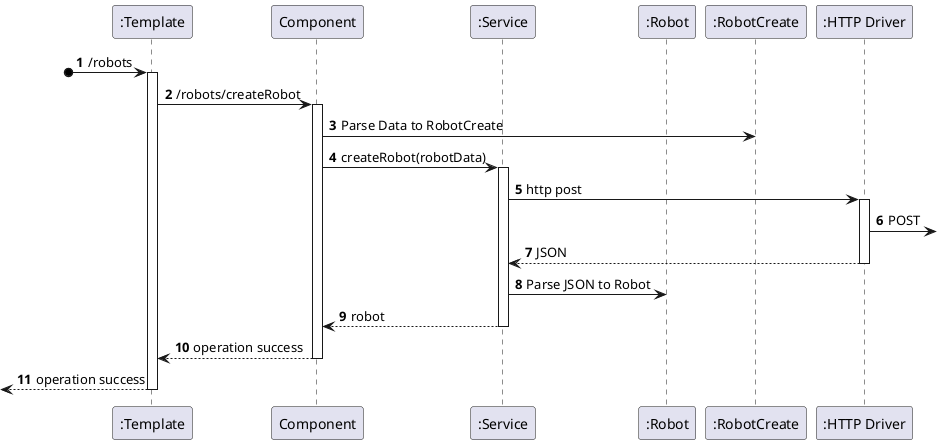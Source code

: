 @startuml

autonumber


participant ":Template" as Template
participant Component as Component
participant ":Service" as Service
participant ":Robot" as Model
participant ":RobotCreate" as Model2
participant ":HTTP Driver" as HTTP

?o->Template: /robots
activate Template

Template -> Component: /robots/createRobot
activate Component

Component -> Model2: Parse Data to RobotCreate

Component -> Service: createRobot(robotData)
activate Service

Service -> HTTP: http post
activate HTTP
HTTP -> : POST
HTTP --> Service: JSON
deactivate HTTP

Service -> Model: Parse JSON to Robot

Service --> Component: robot
deactivate Service

Component --> Template: operation success
deactivate Component

<--Template: operation success
deactivate Template


@enduml
